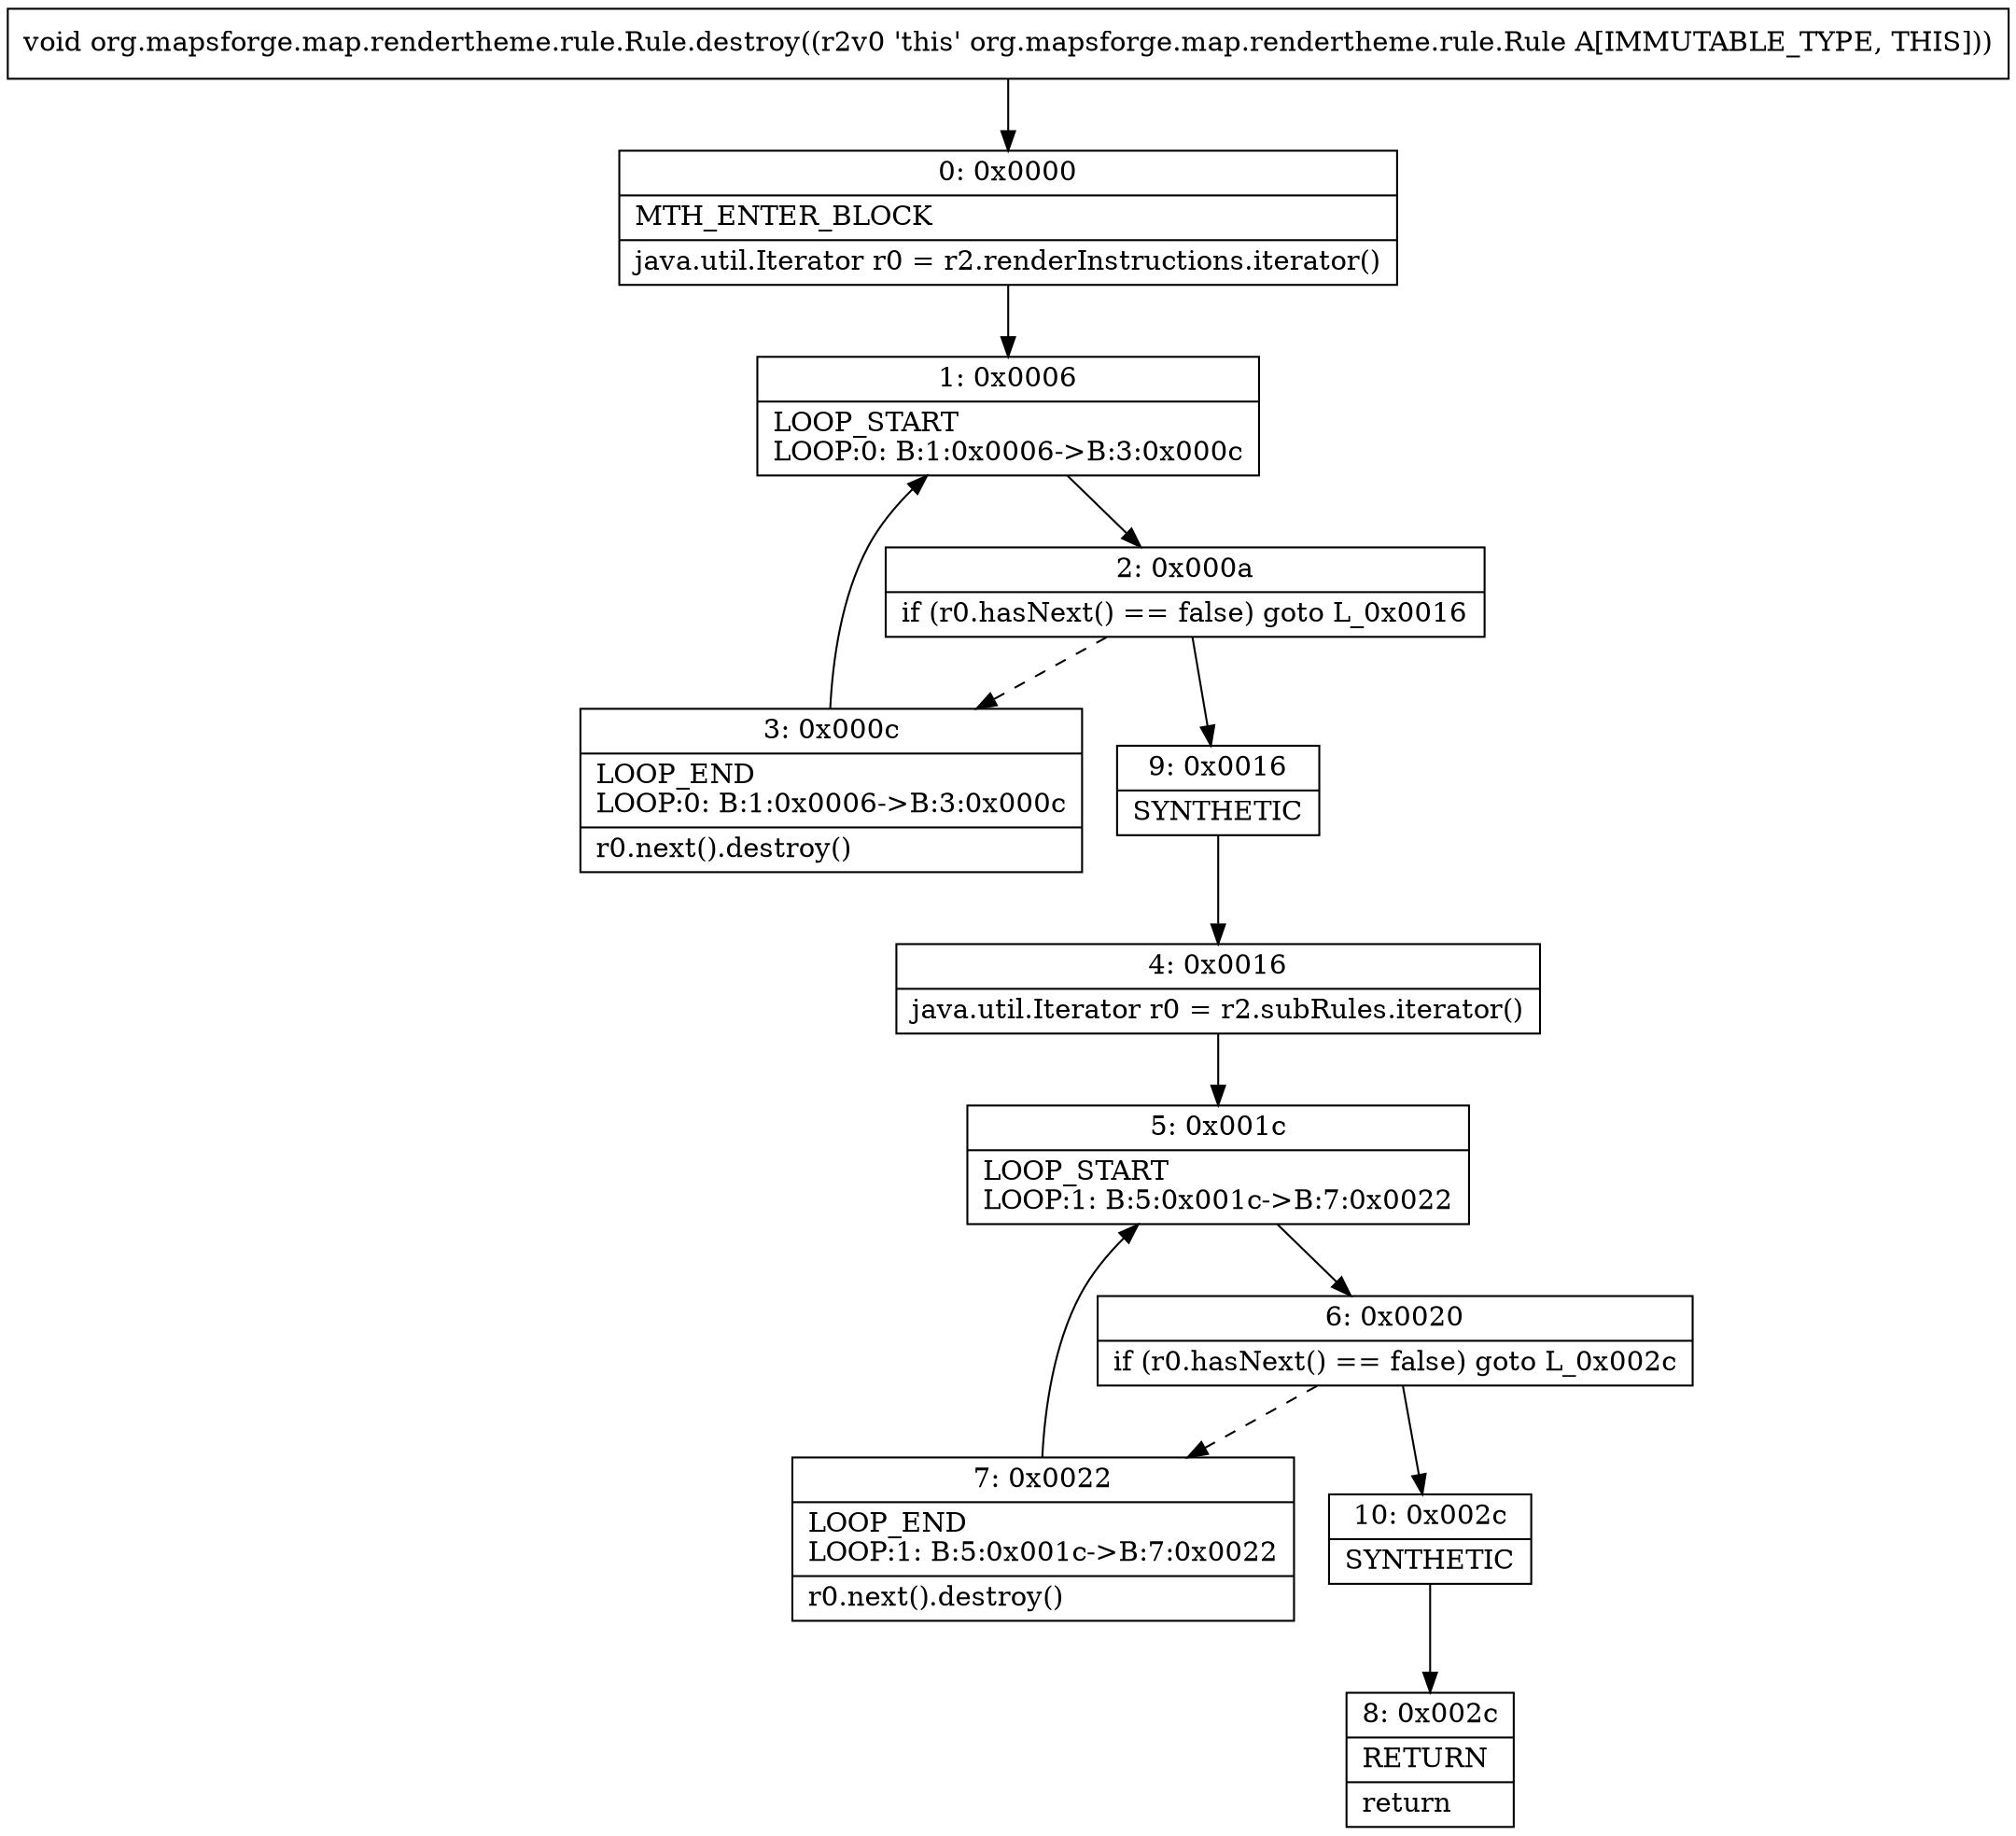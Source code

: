 digraph "CFG fororg.mapsforge.map.rendertheme.rule.Rule.destroy()V" {
Node_0 [shape=record,label="{0\:\ 0x0000|MTH_ENTER_BLOCK\l|java.util.Iterator r0 = r2.renderInstructions.iterator()\l}"];
Node_1 [shape=record,label="{1\:\ 0x0006|LOOP_START\lLOOP:0: B:1:0x0006\-\>B:3:0x000c\l}"];
Node_2 [shape=record,label="{2\:\ 0x000a|if (r0.hasNext() == false) goto L_0x0016\l}"];
Node_3 [shape=record,label="{3\:\ 0x000c|LOOP_END\lLOOP:0: B:1:0x0006\-\>B:3:0x000c\l|r0.next().destroy()\l}"];
Node_4 [shape=record,label="{4\:\ 0x0016|java.util.Iterator r0 = r2.subRules.iterator()\l}"];
Node_5 [shape=record,label="{5\:\ 0x001c|LOOP_START\lLOOP:1: B:5:0x001c\-\>B:7:0x0022\l}"];
Node_6 [shape=record,label="{6\:\ 0x0020|if (r0.hasNext() == false) goto L_0x002c\l}"];
Node_7 [shape=record,label="{7\:\ 0x0022|LOOP_END\lLOOP:1: B:5:0x001c\-\>B:7:0x0022\l|r0.next().destroy()\l}"];
Node_8 [shape=record,label="{8\:\ 0x002c|RETURN\l|return\l}"];
Node_9 [shape=record,label="{9\:\ 0x0016|SYNTHETIC\l}"];
Node_10 [shape=record,label="{10\:\ 0x002c|SYNTHETIC\l}"];
MethodNode[shape=record,label="{void org.mapsforge.map.rendertheme.rule.Rule.destroy((r2v0 'this' org.mapsforge.map.rendertheme.rule.Rule A[IMMUTABLE_TYPE, THIS])) }"];
MethodNode -> Node_0;
Node_0 -> Node_1;
Node_1 -> Node_2;
Node_2 -> Node_3[style=dashed];
Node_2 -> Node_9;
Node_3 -> Node_1;
Node_4 -> Node_5;
Node_5 -> Node_6;
Node_6 -> Node_7[style=dashed];
Node_6 -> Node_10;
Node_7 -> Node_5;
Node_9 -> Node_4;
Node_10 -> Node_8;
}

